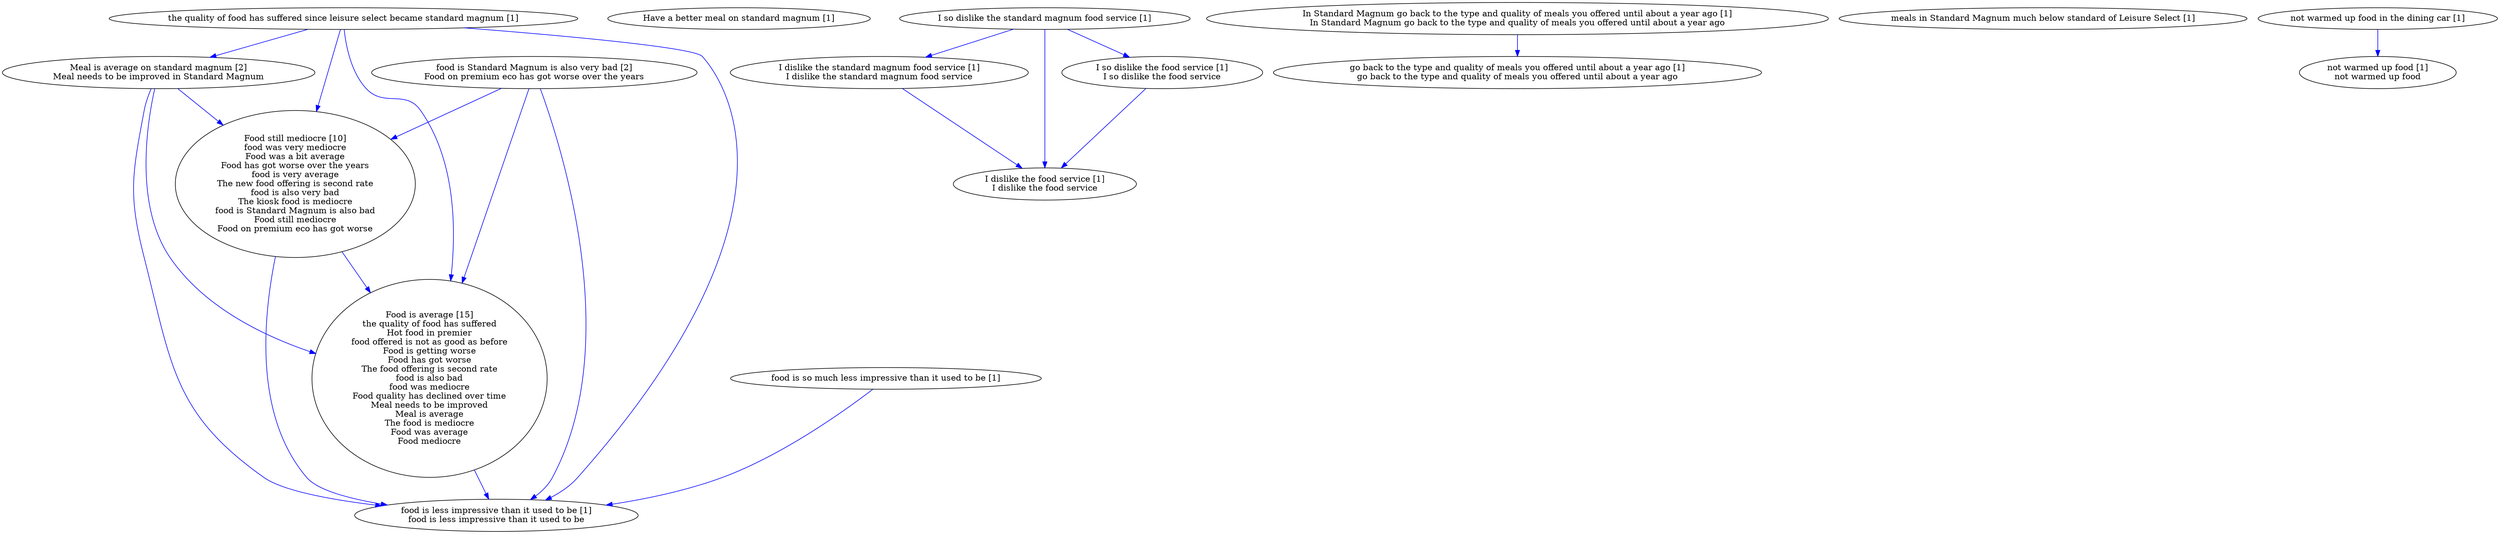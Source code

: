 digraph collapsedGraph {
"Food still mediocre [10]\nfood was very mediocre\nFood was a bit average\nFood has got worse over the years\nfood is very average\nThe new food offering is second rate\nfood is also very bad\nThe kiosk food is mediocre\nfood is Standard Magnum is also bad\nFood still mediocre\nFood on premium eco has got worse""Meal is average on standard magnum [2]\nMeal needs to be improved in Standard Magnum""food is Standard Magnum is also very bad [2]\nFood on premium eco has got worse over the years""Food is average [15]\nthe quality of food has suffered\nHot food in premier\nfood offered is not as good as before\nFood is getting worse\nFood has got worse\nThe food offering is second rate\nfood is also bad\nfood was mediocre\nFood quality has declined over time\nMeal needs to be improved\nMeal is average\nThe food is mediocre\nFood was average\nFood mediocre""Have a better meal on standard magnum [1]""I so dislike the standard magnum food service [1]""I dislike the standard magnum food service [1]\nI dislike the standard magnum food service""I dislike the food service [1]\nI dislike the food service""I so dislike the food service [1]\nI so dislike the food service""In Standard Magnum go back to the type and quality of meals you offered until about a year ago [1]\nIn Standard Magnum go back to the type and quality of meals you offered until about a year ago""go back to the type and quality of meals you offered until about a year ago [1]\ngo back to the type and quality of meals you offered until about a year ago""food is so much less impressive than it used to be [1]""food is less impressive than it used to be [1]\nfood is less impressive than it used to be""meals in Standard Magnum much below standard of Leisure Select [1]""not warmed up food in the dining car [1]""not warmed up food [1]\nnot warmed up food""the quality of food has suffered since leisure select became standard magnum [1]""I so dislike the standard magnum food service [1]" -> "I dislike the standard magnum food service [1]\nI dislike the standard magnum food service" [color=blue]
"I dislike the standard magnum food service [1]\nI dislike the standard magnum food service" -> "I dislike the food service [1]\nI dislike the food service" [color=blue]
"I so dislike the standard magnum food service [1]" -> "I so dislike the food service [1]\nI so dislike the food service" [color=blue]
"I so dislike the food service [1]\nI so dislike the food service" -> "I dislike the food service [1]\nI dislike the food service" [color=blue]
"I so dislike the standard magnum food service [1]" -> "I dislike the food service [1]\nI dislike the food service" [color=blue]
"In Standard Magnum go back to the type and quality of meals you offered until about a year ago [1]\nIn Standard Magnum go back to the type and quality of meals you offered until about a year ago" -> "go back to the type and quality of meals you offered until about a year ago [1]\ngo back to the type and quality of meals you offered until about a year ago" [color=blue]
"food is Standard Magnum is also very bad [2]\nFood on premium eco has got worse over the years" -> "Food still mediocre [10]\nfood was very mediocre\nFood was a bit average\nFood has got worse over the years\nfood is very average\nThe new food offering is second rate\nfood is also very bad\nThe kiosk food is mediocre\nfood is Standard Magnum is also bad\nFood still mediocre\nFood on premium eco has got worse" [color=blue]
"Meal is average on standard magnum [2]\nMeal needs to be improved in Standard Magnum" -> "Food still mediocre [10]\nfood was very mediocre\nFood was a bit average\nFood has got worse over the years\nfood is very average\nThe new food offering is second rate\nfood is also very bad\nThe kiosk food is mediocre\nfood is Standard Magnum is also bad\nFood still mediocre\nFood on premium eco has got worse" [color=blue]
"Food still mediocre [10]\nfood was very mediocre\nFood was a bit average\nFood has got worse over the years\nfood is very average\nThe new food offering is second rate\nfood is also very bad\nThe kiosk food is mediocre\nfood is Standard Magnum is also bad\nFood still mediocre\nFood on premium eco has got worse" -> "Food is average [15]\nthe quality of food has suffered\nHot food in premier\nfood offered is not as good as before\nFood is getting worse\nFood has got worse\nThe food offering is second rate\nfood is also bad\nfood was mediocre\nFood quality has declined over time\nMeal needs to be improved\nMeal is average\nThe food is mediocre\nFood was average\nFood mediocre" [color=blue]
"food is so much less impressive than it used to be [1]" -> "food is less impressive than it used to be [1]\nfood is less impressive than it used to be" [color=blue]
"food is Standard Magnum is also very bad [2]\nFood on premium eco has got worse over the years" -> "food is less impressive than it used to be [1]\nfood is less impressive than it used to be" [color=blue]
"Meal is average on standard magnum [2]\nMeal needs to be improved in Standard Magnum" -> "food is less impressive than it used to be [1]\nfood is less impressive than it used to be" [color=blue]
"food is Standard Magnum is also very bad [2]\nFood on premium eco has got worse over the years" -> "Food is average [15]\nthe quality of food has suffered\nHot food in premier\nfood offered is not as good as before\nFood is getting worse\nFood has got worse\nThe food offering is second rate\nfood is also bad\nfood was mediocre\nFood quality has declined over time\nMeal needs to be improved\nMeal is average\nThe food is mediocre\nFood was average\nFood mediocre" [color=blue]
"Meal is average on standard magnum [2]\nMeal needs to be improved in Standard Magnum" -> "Food is average [15]\nthe quality of food has suffered\nHot food in premier\nfood offered is not as good as before\nFood is getting worse\nFood has got worse\nThe food offering is second rate\nfood is also bad\nfood was mediocre\nFood quality has declined over time\nMeal needs to be improved\nMeal is average\nThe food is mediocre\nFood was average\nFood mediocre" [color=blue]
"Food still mediocre [10]\nfood was very mediocre\nFood was a bit average\nFood has got worse over the years\nfood is very average\nThe new food offering is second rate\nfood is also very bad\nThe kiosk food is mediocre\nfood is Standard Magnum is also bad\nFood still mediocre\nFood on premium eco has got worse" -> "food is less impressive than it used to be [1]\nfood is less impressive than it used to be" [color=blue]
"Food is average [15]\nthe quality of food has suffered\nHot food in premier\nfood offered is not as good as before\nFood is getting worse\nFood has got worse\nThe food offering is second rate\nfood is also bad\nfood was mediocre\nFood quality has declined over time\nMeal needs to be improved\nMeal is average\nThe food is mediocre\nFood was average\nFood mediocre" -> "food is less impressive than it used to be [1]\nfood is less impressive than it used to be" [color=blue]
"not warmed up food in the dining car [1]" -> "not warmed up food [1]\nnot warmed up food" [color=blue]
"the quality of food has suffered since leisure select became standard magnum [1]" -> "Food still mediocre [10]\nfood was very mediocre\nFood was a bit average\nFood has got worse over the years\nfood is very average\nThe new food offering is second rate\nfood is also very bad\nThe kiosk food is mediocre\nfood is Standard Magnum is also bad\nFood still mediocre\nFood on premium eco has got worse" [color=blue]
"the quality of food has suffered since leisure select became standard magnum [1]" -> "Food is average [15]\nthe quality of food has suffered\nHot food in premier\nfood offered is not as good as before\nFood is getting worse\nFood has got worse\nThe food offering is second rate\nfood is also bad\nfood was mediocre\nFood quality has declined over time\nMeal needs to be improved\nMeal is average\nThe food is mediocre\nFood was average\nFood mediocre" [color=blue]
"the quality of food has suffered since leisure select became standard magnum [1]" -> "Meal is average on standard magnum [2]\nMeal needs to be improved in Standard Magnum" [color=blue]
"the quality of food has suffered since leisure select became standard magnum [1]" -> "food is less impressive than it used to be [1]\nfood is less impressive than it used to be" [color=blue]
}